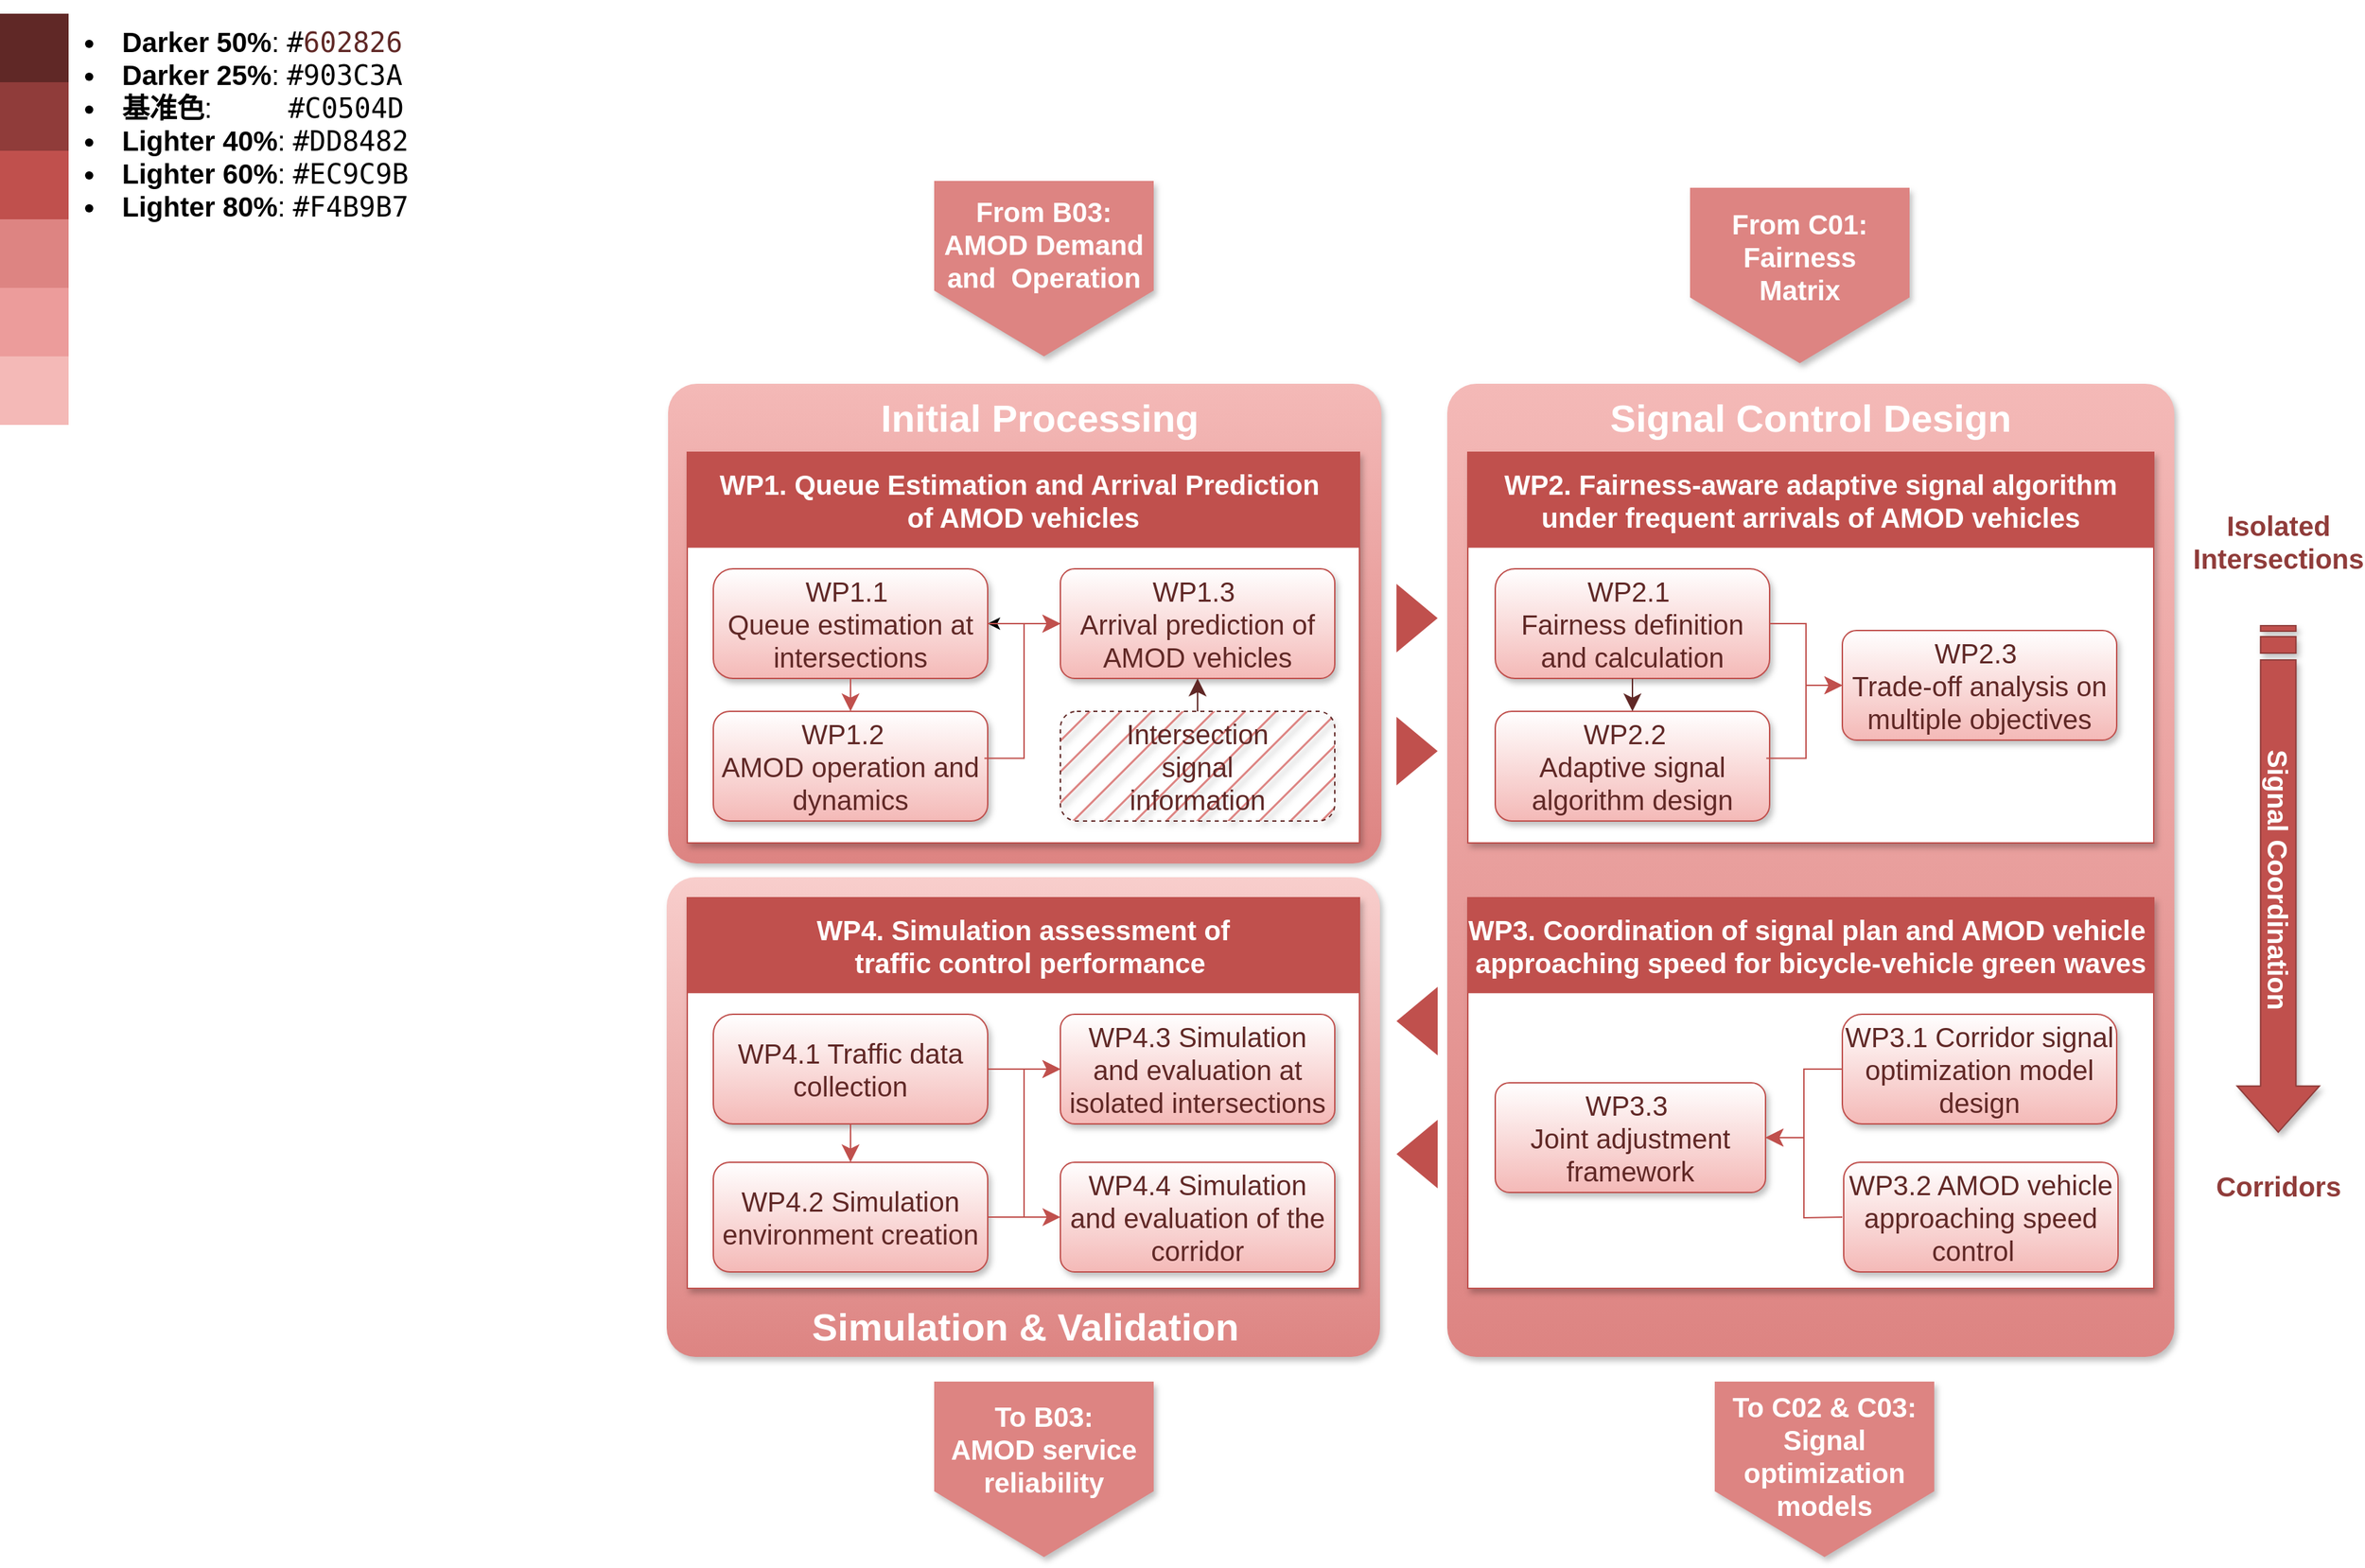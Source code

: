 <mxfile version="24.8.0">
  <diagram id="C5RBs43oDa-KdzZeNtuy" name="Page-1">
    <mxGraphModel dx="2442" dy="425" grid="1" gridSize="10" guides="1" tooltips="1" connect="1" arrows="1" fold="1" page="1" pageScale="1" pageWidth="1169" pageHeight="827" math="0" shadow="0">
      <root>
        <mxCell id="WIyWlLk6GJQsqaUBKTNV-0" />
        <object label="background" id="zRnvxChmmkFEFyJADCu1-0">
          <mxCell parent="WIyWlLk6GJQsqaUBKTNV-0" />
        </object>
        <mxCell id="zRnvxChmmkFEFyJADCu1-2" value="" style="rounded=1;whiteSpace=wrap;html=1;fillStyle=auto;fillColor=#F4B9B7;gradientColor=#DD8482;gradientDirection=south;dashed=1;strokeColor=none;shadow=1;arcSize=4;fontFamily=Arial;fontSource=https%3A%2F%2Ffonts.googleapis.com%2Fcss%3Ffamily%3DArial;" parent="zRnvxChmmkFEFyJADCu1-0" vertex="1">
          <mxGeometry x="1075" y="1130" width="530" height="710" as="geometry" />
        </mxCell>
        <mxCell id="zRnvxChmmkFEFyJADCu1-22" value="&lt;div&gt;&lt;br&gt;&lt;/div&gt;&lt;div&gt;&lt;div&gt;&lt;br&gt;&lt;/div&gt;&lt;div&gt;&lt;br&gt;&lt;/div&gt;&lt;div&gt;&lt;br&gt;&lt;/div&gt;&lt;div&gt;&lt;br&gt;&lt;/div&gt;&lt;div&gt;&lt;br&gt;&lt;/div&gt;&lt;div&gt;&lt;br&gt;&lt;/div&gt;&lt;div&gt;&lt;br&gt;&lt;/div&gt;&lt;div&gt;&lt;br&gt;&lt;/div&gt;&lt;div&gt;&lt;br&gt;&lt;/div&gt;&lt;br&gt;&lt;/div&gt;" style="rounded=0;whiteSpace=wrap;html=1;fillStyle=solid;fillColor=#FFFFFF;shadow=1;strokeColor=#C0504D;fontFamily=Arial;fontSource=https%3A%2F%2Ffonts.googleapis.com%2Fcss%3Ffamily%3DArial;" parent="zRnvxChmmkFEFyJADCu1-0" vertex="1">
          <mxGeometry x="1090" y="1180" width="500" height="285" as="geometry" />
        </mxCell>
        <mxCell id="zRnvxChmmkFEFyJADCu1-97" value="&lt;div style=&quot;font-size: 24px;&quot;&gt;&lt;br&gt;&lt;/div&gt;" style="rounded=1;whiteSpace=wrap;html=1;fillStyle=auto;fillColor=#F4B9B7;gradientColor=#DD8482;gradientDirection=south;dashed=1;strokeColor=none;shadow=1;arcSize=6;fontFamily=Arial;fontSource=https%3A%2F%2Ffonts.googleapis.com%2Fcss%3Ffamily%3DArial;" parent="zRnvxChmmkFEFyJADCu1-0" vertex="1">
          <mxGeometry x="507" y="1130" width="520" height="350" as="geometry" />
        </mxCell>
        <mxCell id="zRnvxChmmkFEFyJADCu1-23" value="&lt;div style=&quot;forced-color-adjust: none; font-style: normal; font-variant-ligatures: normal; font-variant-caps: normal; font-weight: 400; letter-spacing: normal; orphans: 2; text-align: center; text-indent: 0px; text-transform: none; widows: 2; word-spacing: 0px; -webkit-text-stroke-width: 0px; white-space: normal; text-decoration-thickness: initial; text-decoration-style: initial; text-decoration-color: initial; font-size: 20px;&quot;&gt;&lt;font style=&quot;font-size: 20px;&quot; color=&quot;#ffffff&quot;&gt;&lt;font style=&quot;font-size: 20px;&quot;&gt;&lt;b style=&quot;forced-color-adjust: none;&quot;&gt;WP2.&amp;nbsp;&lt;/b&gt;&lt;/font&gt;&lt;b style=&quot;&quot;&gt;Fairness-aware adaptive signal algorithm&lt;/b&gt;&lt;/font&gt;&lt;/div&gt;&lt;div style=&quot;font-size: 20px;&quot;&gt;&lt;b&gt;&lt;font style=&quot;font-size: 20px;&quot; color=&quot;#ffffff&quot;&gt;under frequent arrivals of AMOD vehicles&lt;/font&gt;&lt;/b&gt;&lt;/div&gt;" style="rounded=0;whiteSpace=wrap;html=1;align=center;verticalAlign=middle;fillColor=#C0504D;strokeColor=#C0504D;fontFamily=Arial;fontSource=https%3A%2F%2Ffonts.googleapis.com%2Fcss%3Ffamily%3DArial;aspect=fixed;" parent="zRnvxChmmkFEFyJADCu1-0" vertex="1">
          <mxGeometry x="1090" y="1180" width="500" height="69.15" as="geometry" />
        </mxCell>
        <mxCell id="zRnvxChmmkFEFyJADCu1-24" value="&lt;span style=&quot;font-weight: 400; font-size: 20px;&quot;&gt;&lt;font data-font-src=&quot;https://fonts.googleapis.com/css?family=Arial&quot; style=&quot;font-size: 20px;&quot;&gt;WP2.1&amp;nbsp;&lt;/font&gt;&lt;/span&gt;&lt;div style=&quot;font-size: 20px;&quot;&gt;&lt;span style=&quot;font-weight: 400; font-size: 20px;&quot;&gt;&lt;font data-font-src=&quot;https://fonts.googleapis.com/css?family=Arial&quot; style=&quot;font-size: 20px;&quot;&gt;Fairness definition and calculation&lt;/font&gt;&lt;/span&gt;&lt;/div&gt;" style="rounded=1;whiteSpace=wrap;html=1;arcSize=18;shadow=1;fontStyle=1;gradientColor=#F4B9B7;gradientDirection=south;strokeColor=#C0504D;fontColor=#602826;fontFamily=Arial;fontSource=https%3A%2F%2Ffonts.googleapis.com%2Fcss%3Ffamily%3DArial;fontSize=20;" parent="zRnvxChmmkFEFyJADCu1-0" vertex="1">
          <mxGeometry x="1110" y="1265" width="200" height="80" as="geometry" />
        </mxCell>
        <mxCell id="zRnvxChmmkFEFyJADCu1-25" value="WP2.2&amp;nbsp;&amp;nbsp;&lt;div style=&quot;font-size: 20px;&quot;&gt;Adaptive signal algorithm design&lt;/div&gt;" style="text;html=1;align=center;verticalAlign=middle;whiteSpace=wrap;rounded=1;strokeColor=#C0504D;fillColor=default;shadow=1;fontStyle=0;gradientColor=#F4B9B7;gradientDirection=south;fontColor=#602826;fontFamily=Arial;fontSource=https%3A%2F%2Ffonts.googleapis.com%2Fcss%3Ffamily%3DArial;fontSize=20;" parent="zRnvxChmmkFEFyJADCu1-0" vertex="1">
          <mxGeometry x="1110" y="1369" width="200" height="80" as="geometry" />
        </mxCell>
        <mxCell id="zRnvxChmmkFEFyJADCu1-26" value="&lt;span style=&quot;font-weight: 400; font-size: 20px;&quot;&gt;WP2.3&amp;nbsp;&lt;/span&gt;&lt;div style=&quot;font-size: 20px;&quot;&gt;&lt;span style=&quot;font-weight: 400; font-size: 20px;&quot;&gt;Trade-off analysis on multiple objectives&lt;/span&gt;&lt;/div&gt;" style="rounded=1;whiteSpace=wrap;html=1;arcSize=13;shadow=1;fontStyle=1;gradientColor=#F4B9B7;gradientDirection=south;fillColor=#FFFFFF;strokeColor=#C0504D;fontColor=#602826;fontFamily=Arial;fontSource=https%3A%2F%2Ffonts.googleapis.com%2Fcss%3Ffamily%3DArial;fontSize=20;" parent="zRnvxChmmkFEFyJADCu1-0" vertex="1">
          <mxGeometry x="1363" y="1310" width="200" height="80" as="geometry" />
        </mxCell>
        <mxCell id="zRnvxChmmkFEFyJADCu1-44" value="&lt;b style=&quot;font-size: 20px;&quot;&gt;Isolated Intersections&lt;/b&gt;" style="text;html=1;align=center;verticalAlign=middle;whiteSpace=wrap;rounded=0;fontColor=#903C3A;fontFamily=Arial;fontSource=https%3A%2F%2Ffonts.googleapis.com%2Fcss%3Ffamily%3DArial;fontSize=20;" parent="zRnvxChmmkFEFyJADCu1-0" vertex="1">
          <mxGeometry x="1650.77" y="1230" width="60" height="30" as="geometry" />
        </mxCell>
        <mxCell id="zRnvxChmmkFEFyJADCu1-45" value="&lt;b style=&quot;font-size: 20px;&quot;&gt;Corridors&lt;/b&gt;" style="text;html=1;align=center;verticalAlign=middle;whiteSpace=wrap;rounded=0;fontColor=#903C3A;fontFamily=Arial;fontSource=https%3A%2F%2Ffonts.googleapis.com%2Fcss%3Ffamily%3DArial;fontSize=20;" parent="zRnvxChmmkFEFyJADCu1-0" vertex="1">
          <mxGeometry x="1640.77" y="1700" width="80" height="30" as="geometry" />
        </mxCell>
        <mxCell id="zRnvxChmmkFEFyJADCu1-57" value="&lt;b style=&quot;font-size: 20px;&quot;&gt;&lt;font color=&quot;#ffffff&quot; style=&quot;font-size: 20px;&quot;&gt;Signal Coordination&lt;/font&gt;&lt;/b&gt;" style="html=1;shadow=1;dashed=0;align=center;verticalAlign=middle;shape=mxgraph.arrows2.stripedArrow;dy=0.57;dx=33.74;notch=25;rotation=90;strokeColor=#903C3A;fontFamily=Arial;fontSource=https%3A%2F%2Ffonts.googleapis.com%2Fcss%3Ffamily%3DArial;fontSize=20;fillColor=#C0504D;" parent="zRnvxChmmkFEFyJADCu1-0" vertex="1">
          <mxGeometry x="1495.995" y="1461.28" width="369.55" height="60" as="geometry" />
        </mxCell>
        <mxCell id="zRnvxChmmkFEFyJADCu1-76" value="" style="edgeStyle=orthogonalEdgeStyle;rounded=0;html=1;jettySize=auto;orthogonalLoop=1;fontSize=20;endArrow=classic;endFill=1;endSize=10;strokeWidth=1;shadow=0;labelBackgroundColor=none;entryX=0.5;entryY=0;entryDx=0;entryDy=0;strokeColor=#602826;fontFamily=Arial;fontSource=https%3A%2F%2Ffonts.googleapis.com%2Fcss%3Ffamily%3DArial;exitX=0.5;exitY=1;exitDx=0;exitDy=0;" parent="zRnvxChmmkFEFyJADCu1-0" source="zRnvxChmmkFEFyJADCu1-24" target="zRnvxChmmkFEFyJADCu1-25" edge="1">
          <mxGeometry y="10" relative="1" as="geometry">
            <mxPoint as="offset" />
            <mxPoint x="1399" y="1390" as="sourcePoint" />
            <mxPoint x="1399.04" y="1366" as="targetPoint" />
            <Array as="points" />
          </mxGeometry>
        </mxCell>
        <mxCell id="SRxlYoo3FdKlpQXrsNi6-1" value="" style="group" parent="zRnvxChmmkFEFyJADCu1-0" vertex="1" connectable="0">
          <mxGeometry x="701" y="1858" width="160" height="128" as="geometry" />
        </mxCell>
        <mxCell id="zRnvxChmmkFEFyJADCu1-40" value="" style="shape=offPageConnector;whiteSpace=wrap;html=1;rounded=0;fillColor=#DD8482;strokeColor=none;shadow=1;fontFamily=Arial;fontSource=https%3A%2F%2Ffonts.googleapis.com%2Fcss%3Ffamily%3DArial;aspect=fixed;" parent="SRxlYoo3FdKlpQXrsNi6-1" vertex="1">
          <mxGeometry width="160" height="128" as="geometry" />
        </mxCell>
        <mxCell id="zRnvxChmmkFEFyJADCu1-41" value="To B03:&lt;div style=&quot;font-size: 20px;&quot;&gt;&lt;span style=&quot;font-size: 20px;&quot;&gt;AMOD service reliability&lt;/span&gt;&lt;/div&gt;" style="text;html=1;align=center;verticalAlign=middle;whiteSpace=wrap;rounded=0;fontStyle=1;fontColor=#FFFFFF;fontFamily=Arial;fontSource=https%3A%2F%2Ffonts.googleapis.com%2Fcss%3Ffamily%3DArial;fontSize=20;" parent="SRxlYoo3FdKlpQXrsNi6-1" vertex="1">
          <mxGeometry x="5" y="31.5" width="150" height="35.44" as="geometry" />
        </mxCell>
        <mxCell id="SRxlYoo3FdKlpQXrsNi6-2" value="" style="group" parent="zRnvxChmmkFEFyJADCu1-0" vertex="1" connectable="0">
          <mxGeometry x="1270" y="1858" width="160" height="128" as="geometry" />
        </mxCell>
        <mxCell id="zRnvxChmmkFEFyJADCu1-42" value="" style="shape=offPageConnector;whiteSpace=wrap;html=1;rounded=0;fillColor=#DD8482;strokeColor=none;shadow=1;fontFamily=Arial;fontSource=https%3A%2F%2Ffonts.googleapis.com%2Fcss%3Ffamily%3DArial;aspect=fixed;" parent="SRxlYoo3FdKlpQXrsNi6-2" vertex="1">
          <mxGeometry width="160" height="128" as="geometry" />
        </mxCell>
        <mxCell id="zRnvxChmmkFEFyJADCu1-43" value="To C02 &amp;amp; C03:&lt;div style=&quot;font-size: 20px;&quot;&gt;&lt;span style=&quot;font-size: 20px;&quot;&gt;Signal optimization models&lt;/span&gt;&lt;/div&gt;" style="text;html=1;align=center;verticalAlign=middle;whiteSpace=wrap;rounded=0;fontStyle=1;fontColor=#FFFFFF;fontFamily=Arial;fontSource=https%3A%2F%2Ffonts.googleapis.com%2Fcss%3Ffamily%3DArial;fontSize=20;" parent="SRxlYoo3FdKlpQXrsNi6-2" vertex="1">
          <mxGeometry x="5" y="36.5" width="150" height="35" as="geometry" />
        </mxCell>
        <mxCell id="SRxlYoo3FdKlpQXrsNi6-3" value="" style="group" parent="zRnvxChmmkFEFyJADCu1-0" vertex="1" connectable="0">
          <mxGeometry x="701" y="982" width="160" height="128" as="geometry" />
        </mxCell>
        <mxCell id="zRnvxChmmkFEFyJADCu1-3" value="" style="shape=offPageConnector;whiteSpace=wrap;html=1;rounded=0;fillColor=#DD8482;strokeColor=none;shadow=1;fontFamily=Arial;fontSource=https%3A%2F%2Ffonts.googleapis.com%2Fcss%3Ffamily%3DArial;aspect=fixed;" parent="SRxlYoo3FdKlpQXrsNi6-3" vertex="1">
          <mxGeometry width="160" height="128" as="geometry" />
        </mxCell>
        <mxCell id="zRnvxChmmkFEFyJADCu1-4" value="From B03:&lt;div style=&quot;font-size: 20px;&quot;&gt;&lt;span style=&quot;font-size: 20px;&quot;&gt;AMOD Demand and&amp;nbsp; Operation&lt;/span&gt;&lt;/div&gt;" style="text;html=1;align=center;verticalAlign=middle;whiteSpace=wrap;rounded=0;fontStyle=1;fontColor=#FFFFFF;fontFamily=Arial;fontSource=https%3A%2F%2Ffonts.googleapis.com%2Fcss%3Ffamily%3DArial;fontSize=20;" parent="SRxlYoo3FdKlpQXrsNi6-3" vertex="1">
          <mxGeometry x="5" y="29" width="150" height="33.5" as="geometry" />
        </mxCell>
        <mxCell id="SRxlYoo3FdKlpQXrsNi6-4" value="" style="group" parent="zRnvxChmmkFEFyJADCu1-0" vertex="1" connectable="0">
          <mxGeometry x="1252" y="987" width="160" height="128" as="geometry" />
        </mxCell>
        <mxCell id="zRnvxChmmkFEFyJADCu1-5" value="" style="shape=offPageConnector;whiteSpace=wrap;html=1;rounded=0;fillColor=#DD8482;strokeColor=none;shadow=1;fontFamily=Arial;fontSource=https%3A%2F%2Ffonts.googleapis.com%2Fcss%3Ffamily%3DArial;aspect=fixed;" parent="SRxlYoo3FdKlpQXrsNi6-4" vertex="1">
          <mxGeometry width="160" height="128" as="geometry" />
        </mxCell>
        <mxCell id="zRnvxChmmkFEFyJADCu1-6" value="&lt;font data-font-src=&quot;https://fonts.googleapis.com/css?family=Arial&quot; style=&quot;font-size: 20px;&quot;&gt;From C01:&lt;/font&gt;&lt;div style=&quot;font-size: 20px;&quot;&gt;&lt;span style=&quot;font-size: 20px;&quot;&gt;&lt;font data-font-src=&quot;https://fonts.googleapis.com/css?family=Arial&quot; style=&quot;font-size: 20px;&quot;&gt;Fairness&lt;/font&gt;&lt;/span&gt;&lt;/div&gt;&lt;div style=&quot;font-size: 20px;&quot;&gt;&lt;span style=&quot;font-size: 20px;&quot;&gt;&lt;font style=&quot;font-size: 20px;&quot;&gt;Matrix&lt;/font&gt;&lt;/span&gt;&lt;/div&gt;" style="text;html=1;align=center;verticalAlign=middle;whiteSpace=wrap;rounded=0;fontStyle=1;fontColor=#FFFFFF;fontFamily=Arial;fontSource=https%3A%2F%2Ffonts.googleapis.com%2Fcss%3Ffamily%3DArial;fontSize=20;" parent="SRxlYoo3FdKlpQXrsNi6-4" vertex="1">
          <mxGeometry x="5" y="32.5" width="150" height="35" as="geometry" />
        </mxCell>
        <mxCell id="SRxlYoo3FdKlpQXrsNi6-8" value="" style="edgeStyle=orthogonalEdgeStyle;rounded=0;orthogonalLoop=1;jettySize=auto;html=1;strokeColor=#C0504D;endSize=10;entryX=0;entryY=0.5;entryDx=0;entryDy=0;" parent="zRnvxChmmkFEFyJADCu1-0" source="zRnvxChmmkFEFyJADCu1-24" target="zRnvxChmmkFEFyJADCu1-26" edge="1">
          <mxGeometry relative="1" as="geometry">
            <mxPoint x="1374" y="1304" as="targetPoint" />
          </mxGeometry>
        </mxCell>
        <mxCell id="sRhsCP6IzzSx_rNH7XnL-1" value="" style="edgeStyle=orthogonalEdgeStyle;rounded=0;html=1;jettySize=auto;orthogonalLoop=1;fontSize=20;endArrow=classic;endFill=1;endSize=10;strokeWidth=1;shadow=0;labelBackgroundColor=none;entryX=0;entryY=0.5;entryDx=0;entryDy=0;strokeColor=#C0504D;fontFamily=Arial;fontSource=https%3A%2F%2Ffonts.googleapis.com%2Fcss%3Ffamily%3DArial;exitX=0.988;exitY=0.428;exitDx=0;exitDy=0;exitPerimeter=0;" parent="zRnvxChmmkFEFyJADCu1-0" source="zRnvxChmmkFEFyJADCu1-25" target="zRnvxChmmkFEFyJADCu1-26" edge="1">
          <mxGeometry y="10" relative="1" as="geometry">
            <mxPoint as="offset" />
            <mxPoint x="1228" y="1348" as="sourcePoint" />
            <mxPoint x="1374" y="1299" as="targetPoint" />
            <Array as="points" />
          </mxGeometry>
        </mxCell>
        <mxCell id="sRhsCP6IzzSx_rNH7XnL-3" value="" style="edgeStyle=orthogonalEdgeStyle;rounded=0;html=1;jettySize=auto;orthogonalLoop=1;fontSize=20;endArrow=classic;endFill=1;endSize=10;strokeWidth=1;shadow=0;labelBackgroundColor=none;entryX=0.5;entryY=0;entryDx=0;entryDy=0;strokeColor=#903C3A;fontFamily=Arial;fontSource=https%3A%2F%2Ffonts.googleapis.com%2Fcss%3Ffamily%3DArial;exitX=0.5;exitY=1;exitDx=0;exitDy=0;" parent="zRnvxChmmkFEFyJADCu1-0" edge="1">
          <mxGeometry y="10" relative="1" as="geometry">
            <mxPoint as="offset" />
            <mxPoint x="1473" y="1673" as="sourcePoint" />
            <mxPoint x="1473" y="1710" as="targetPoint" />
            <Array as="points" />
          </mxGeometry>
        </mxCell>
        <mxCell id="sRhsCP6IzzSx_rNH7XnL-4" value="&lt;div&gt;&lt;br&gt;&lt;/div&gt;&lt;div&gt;&lt;div&gt;&lt;br&gt;&lt;/div&gt;&lt;div&gt;&lt;br&gt;&lt;/div&gt;&lt;div&gt;&lt;br&gt;&lt;/div&gt;&lt;div&gt;&lt;br&gt;&lt;/div&gt;&lt;div&gt;&lt;br&gt;&lt;/div&gt;&lt;div&gt;&lt;br&gt;&lt;/div&gt;&lt;div&gt;&lt;br&gt;&lt;/div&gt;&lt;div&gt;&lt;br&gt;&lt;/div&gt;&lt;div&gt;&lt;br&gt;&lt;/div&gt;&lt;br&gt;&lt;/div&gt;" style="rounded=0;whiteSpace=wrap;html=1;fillStyle=solid;fillColor=#FFFFFF;shadow=1;strokeColor=#C0504D;fontFamily=Arial;fontSource=https%3A%2F%2Ffonts.googleapis.com%2Fcss%3Ffamily%3DArial;" parent="zRnvxChmmkFEFyJADCu1-0" vertex="1">
          <mxGeometry x="1090" y="1505" width="500" height="285" as="geometry" />
        </mxCell>
        <mxCell id="sRhsCP6IzzSx_rNH7XnL-5" value="&lt;div style=&quot;forced-color-adjust: none; font-style: normal; font-variant-ligatures: normal; font-variant-caps: normal; font-weight: 400; letter-spacing: normal; orphans: 2; text-align: center; text-indent: 0px; text-transform: none; widows: 2; word-spacing: 0px; -webkit-text-stroke-width: 0px; white-space: normal; text-decoration-thickness: initial; text-decoration-style: initial; text-decoration-color: initial; font-size: 20px;&quot;&gt;&lt;div style=&quot;font-weight: 700;&quot;&gt;&lt;font style=&quot;font-size: 20px;&quot; color=&quot;#ffffff&quot;&gt;WP3.&amp;nbsp;&lt;span style=&quot;text-align: start; white-space: pre;&quot;&gt;Coordination of signal plan and AMOD vehicle &lt;/span&gt;&lt;/font&gt;&lt;/div&gt;&lt;div style=&quot;font-weight: 700;&quot;&gt;&lt;font style=&quot;font-size: 20px;&quot; color=&quot;#ffffff&quot;&gt;&lt;span style=&quot;text-align: start; white-space: pre;&quot;&gt;approaching speed for bicycle-vehicle &lt;/span&gt;&lt;/font&gt;&lt;span style=&quot;color: rgb(255, 255, 255); text-align: start; white-space: pre;&quot;&gt;green wave&lt;/span&gt;&lt;span style=&quot;color: rgb(255, 255, 255); text-align: start; white-space: pre;&quot;&gt;s&lt;/span&gt;&lt;/div&gt;&lt;/div&gt;" style="rounded=0;whiteSpace=wrap;html=1;align=center;verticalAlign=middle;fillColor=#C0504D;strokeColor=#C0504D;fontFamily=Arial;fontSource=https%3A%2F%2Ffonts.googleapis.com%2Fcss%3Ffamily%3DArial;aspect=fixed;" parent="zRnvxChmmkFEFyJADCu1-0" vertex="1">
          <mxGeometry x="1090" y="1505" width="500" height="69.15" as="geometry" />
        </mxCell>
        <mxCell id="sRhsCP6IzzSx_rNH7XnL-6" value="&lt;span style=&quot;&quot;&gt;WP3.1&amp;nbsp;&lt;span style=&quot;background-color: initial;&quot;&gt;Corridor signal optimization model design&lt;/span&gt;&lt;/span&gt;" style="rounded=1;whiteSpace=wrap;html=1;arcSize=18;shadow=1;fontStyle=0;gradientColor=#F4B9B7;gradientDirection=south;strokeColor=#C0504D;fontColor=#602826;fontFamily=Arial;fontSource=https%3A%2F%2Ffonts.googleapis.com%2Fcss%3Ffamily%3DArial;fontSize=20;" parent="zRnvxChmmkFEFyJADCu1-0" vertex="1">
          <mxGeometry x="1363" y="1590" width="200" height="80" as="geometry" />
        </mxCell>
        <mxCell id="sRhsCP6IzzSx_rNH7XnL-7" value="&lt;span style=&quot;&quot;&gt;&lt;font style=&quot;font-size: 20px;&quot;&gt;WP3.2 AMOD vehicle approaching speed control&amp;nbsp;&amp;nbsp;&lt;/font&gt;&lt;/span&gt;" style="text;html=1;align=center;verticalAlign=middle;whiteSpace=wrap;rounded=1;strokeColor=#C0504D;fillColor=default;shadow=1;fontStyle=0;gradientColor=#F4B9B7;gradientDirection=south;fontColor=#602826;fontFamily=Arial;fontSource=https%3A%2F%2Ffonts.googleapis.com%2Fcss%3Ffamily%3DArial;fontSize=20;" parent="zRnvxChmmkFEFyJADCu1-0" vertex="1">
          <mxGeometry x="1364" y="1698" width="200" height="80" as="geometry" />
        </mxCell>
        <mxCell id="sRhsCP6IzzSx_rNH7XnL-8" value="&lt;span style=&quot;font-weight: 400;&quot;&gt;&lt;font style=&quot;font-size: 20px;&quot;&gt;WP3.3&amp;nbsp;&lt;/font&gt;&lt;/span&gt;&lt;div style=&quot;&quot;&gt;&lt;span style=&quot;font-weight: 400;&quot;&gt;Joint adjustment framework&lt;/span&gt;&lt;/div&gt;" style="rounded=1;whiteSpace=wrap;html=1;arcSize=13;shadow=1;fontStyle=1;gradientColor=#F4B9B7;gradientDirection=south;fillColor=#FFFFFF;strokeColor=#C0504D;fontColor=#602826;fontFamily=Arial;fontSource=https%3A%2F%2Ffonts.googleapis.com%2Fcss%3Ffamily%3DArial;fontSize=20;" parent="zRnvxChmmkFEFyJADCu1-0" vertex="1">
          <mxGeometry x="1110" y="1640" width="197" height="80" as="geometry" />
        </mxCell>
        <mxCell id="sRhsCP6IzzSx_rNH7XnL-10" value="" style="edgeStyle=orthogonalEdgeStyle;rounded=0;orthogonalLoop=1;jettySize=auto;html=1;strokeColor=#C0504D;endSize=10;entryX=1;entryY=0.5;entryDx=0;entryDy=0;" parent="zRnvxChmmkFEFyJADCu1-0" source="sRhsCP6IzzSx_rNH7XnL-6" target="sRhsCP6IzzSx_rNH7XnL-8" edge="1">
          <mxGeometry relative="1" as="geometry">
            <mxPoint x="1374" y="1889" as="targetPoint" />
          </mxGeometry>
        </mxCell>
        <mxCell id="sRhsCP6IzzSx_rNH7XnL-11" value="" style="edgeStyle=orthogonalEdgeStyle;rounded=0;html=1;jettySize=auto;orthogonalLoop=1;fontSize=20;endArrow=classic;endFill=1;endSize=10;strokeWidth=1;shadow=0;labelBackgroundColor=none;entryX=1;entryY=0.5;entryDx=0;entryDy=0;strokeColor=#C0504D;fontFamily=Arial;fontSource=https%3A%2F%2Ffonts.googleapis.com%2Fcss%3Ffamily%3DArial;exitX=0;exitY=0.5;exitDx=0;exitDy=0;" parent="zRnvxChmmkFEFyJADCu1-0" target="sRhsCP6IzzSx_rNH7XnL-8" edge="1">
          <mxGeometry y="10" relative="1" as="geometry">
            <mxPoint as="offset" />
            <mxPoint x="1363" y="1738" as="sourcePoint" />
            <mxPoint x="1374" y="1884" as="targetPoint" />
            <Array as="points" />
          </mxGeometry>
        </mxCell>
        <mxCell id="wY2xXW73RIS2hQM-EA6c-21" value="" style="edgeStyle=orthogonalEdgeStyle;rounded=0;html=1;jettySize=auto;orthogonalLoop=1;fontSize=20;endArrow=classic;endFill=1;endSize=10;strokeWidth=1;shadow=0;labelBackgroundColor=none;entryX=0;entryY=0.5;entryDx=0;entryDy=0;strokeColor=#903C3A;fontFamily=Arial;fontSource=https%3A%2F%2Ffonts.googleapis.com%2Fcss%3Ffamily%3DArial;exitX=1;exitY=0.5;exitDx=0;exitDy=0;" parent="zRnvxChmmkFEFyJADCu1-0" source="wY2xXW73RIS2hQM-EA6c-25" edge="1">
          <mxGeometry y="10" relative="1" as="geometry">
            <mxPoint as="offset" />
            <mxPoint x="658" y="1353" as="sourcePoint" />
            <mxPoint x="804" y="1304" as="targetPoint" />
            <Array as="points" />
          </mxGeometry>
        </mxCell>
        <mxCell id="wY2xXW73RIS2hQM-EA6c-22" value="" style="edgeStyle=orthogonalEdgeStyle;rounded=0;html=1;jettySize=auto;orthogonalLoop=1;fontSize=20;endArrow=classic;endFill=1;endSize=10;strokeWidth=1;shadow=0;labelBackgroundColor=none;entryX=0.5;entryY=0;entryDx=0;entryDy=0;strokeColor=#903C3A;fontFamily=Arial;fontSource=https%3A%2F%2Ffonts.googleapis.com%2Fcss%3Ffamily%3DArial;exitX=0.5;exitY=1;exitDx=0;exitDy=0;" parent="zRnvxChmmkFEFyJADCu1-0" edge="1">
          <mxGeometry y="10" relative="1" as="geometry">
            <mxPoint as="offset" />
            <mxPoint x="650" y="1348" as="sourcePoint" />
            <mxPoint x="650" y="1385" as="targetPoint" />
            <Array as="points" />
          </mxGeometry>
        </mxCell>
        <mxCell id="wY2xXW73RIS2hQM-EA6c-23" value="&lt;div&gt;&lt;br&gt;&lt;/div&gt;&lt;div&gt;&lt;div&gt;&lt;br&gt;&lt;/div&gt;&lt;div&gt;&lt;br&gt;&lt;/div&gt;&lt;div&gt;&lt;br&gt;&lt;/div&gt;&lt;div&gt;&lt;br&gt;&lt;/div&gt;&lt;div&gt;&lt;br&gt;&lt;/div&gt;&lt;div&gt;&lt;br&gt;&lt;/div&gt;&lt;div&gt;&lt;br&gt;&lt;/div&gt;&lt;div&gt;&lt;br&gt;&lt;/div&gt;&lt;div&gt;&lt;br&gt;&lt;/div&gt;&lt;br&gt;&lt;/div&gt;" style="rounded=0;whiteSpace=wrap;html=1;fillStyle=solid;fillColor=#FFFFFF;shadow=1;strokeColor=#C0504D;fontFamily=Arial;fontSource=https%3A%2F%2Ffonts.googleapis.com%2Fcss%3Ffamily%3DArial;" parent="zRnvxChmmkFEFyJADCu1-0" vertex="1">
          <mxGeometry x="521" y="1180" width="490" height="285" as="geometry" />
        </mxCell>
        <mxCell id="wY2xXW73RIS2hQM-EA6c-24" value="&lt;div style=&quot;forced-color-adjust: none; font-style: normal; font-variant-ligatures: normal; font-variant-caps: normal; font-weight: 400; letter-spacing: normal; orphans: 2; text-align: center; text-indent: 0px; text-transform: none; widows: 2; word-spacing: 0px; -webkit-text-stroke-width: 0px; white-space: normal; text-decoration-thickness: initial; text-decoration-style: initial; text-decoration-color: initial; font-size: 20px;&quot;&gt;&lt;font style=&quot;font-size: 20px;&quot; color=&quot;#ffffff&quot;&gt;&lt;font style=&quot;font-size: 20px;&quot;&gt;&lt;b style=&quot;forced-color-adjust: none;&quot;&gt;WP1.&amp;nbsp;&lt;/b&gt;&lt;/font&gt;&lt;/font&gt;&lt;b style=&quot;background-color: initial; color: rgb(255, 255, 255);&quot;&gt;&lt;font style=&quot;font-size: 20px;&quot;&gt;Queue Estimation and Arrival Prediction&amp;nbsp;&lt;/font&gt;&lt;/b&gt;&lt;/div&gt;&lt;div style=&quot;font-size: 20px;&quot;&gt;&lt;b&gt;&lt;font style=&quot;font-size: 20px;&quot; color=&quot;#ffffff&quot;&gt;of AMOD vehicles&lt;/font&gt;&lt;/b&gt;&lt;/div&gt;" style="rounded=0;whiteSpace=wrap;html=1;align=center;verticalAlign=middle;fillColor=#C0504D;strokeColor=#C0504D;fontFamily=Arial;fontSource=https%3A%2F%2Ffonts.googleapis.com%2Fcss%3Ffamily%3DArial;aspect=fixed;" parent="zRnvxChmmkFEFyJADCu1-0" vertex="1">
          <mxGeometry x="521" y="1180" width="490" height="69.15" as="geometry" />
        </mxCell>
        <mxCell id="wY2xXW73RIS2hQM-EA6c-25" value="&lt;span style=&quot;font-weight: 400;&quot;&gt;&lt;font data-font-src=&quot;https://fonts.googleapis.com/css?family=Arial&quot; style=&quot;font-size: 20px;&quot;&gt;WP1.1&amp;nbsp;&lt;/font&gt;&lt;/span&gt;&lt;div style=&quot;&quot;&gt;&lt;span style=&quot;font-weight: 400;&quot;&gt;&lt;font style=&quot;font-size: 20px;&quot;&gt;Queue estimation at intersections&lt;/font&gt;&lt;/span&gt;&lt;br&gt;&lt;/div&gt;" style="rounded=1;whiteSpace=wrap;html=1;arcSize=18;shadow=1;fontStyle=1;gradientColor=#F4B9B7;gradientDirection=south;strokeColor=#C0504D;fontColor=#602826;fontFamily=Arial;fontSource=https%3A%2F%2Ffonts.googleapis.com%2Fcss%3Ffamily%3DArial;fontSize=20;" parent="zRnvxChmmkFEFyJADCu1-0" vertex="1">
          <mxGeometry x="540" y="1265" width="200" height="80" as="geometry" />
        </mxCell>
        <mxCell id="wY2xXW73RIS2hQM-EA6c-26" value="&lt;span style=&quot;font-weight: 400;&quot;&gt;&lt;font style=&quot;font-size: 20px;&quot;&gt;WP1.2&amp;nbsp;&amp;nbsp;&lt;/font&gt;&lt;/span&gt;&lt;div style=&quot;&quot;&gt;&lt;span style=&quot;font-weight: 400;&quot;&gt;&lt;font style=&quot;font-size: 20px;&quot;&gt;AMOD operation and dynamics&lt;/font&gt;&lt;/span&gt;&lt;/div&gt;" style="text;html=1;align=center;verticalAlign=middle;whiteSpace=wrap;rounded=1;strokeColor=#C0504D;fillColor=default;shadow=1;fontStyle=1;gradientColor=#F4B9B7;gradientDirection=south;fontColor=#602826;fontFamily=Arial;fontSource=https%3A%2F%2Ffonts.googleapis.com%2Fcss%3Ffamily%3DArial;fontSize=20;" parent="zRnvxChmmkFEFyJADCu1-0" vertex="1">
          <mxGeometry x="540" y="1369" width="200" height="80" as="geometry" />
        </mxCell>
        <mxCell id="u_OJdSFTVekViPLqOj9v-0" value="" style="edgeStyle=orthogonalEdgeStyle;rounded=0;orthogonalLoop=1;jettySize=auto;html=1;" parent="zRnvxChmmkFEFyJADCu1-0" source="wY2xXW73RIS2hQM-EA6c-27" target="wY2xXW73RIS2hQM-EA6c-25" edge="1">
          <mxGeometry relative="1" as="geometry" />
        </mxCell>
        <mxCell id="wY2xXW73RIS2hQM-EA6c-27" value="&lt;span style=&quot;&quot;&gt;&lt;font style=&quot;font-size: 20px;&quot;&gt;WP1.3&amp;nbsp;&lt;/font&gt;&lt;/span&gt;&lt;div style=&quot;&quot;&gt;&lt;span style=&quot;&quot;&gt;&lt;font style=&quot;font-size: 20px;&quot;&gt;Arrival prediction of AMOD vehicles&lt;/font&gt;&lt;/span&gt;&lt;/div&gt;" style="rounded=1;whiteSpace=wrap;html=1;arcSize=13;shadow=1;fontStyle=0;gradientColor=#F4B9B7;gradientDirection=south;fillColor=#FFFFFF;strokeColor=#C0504D;fontColor=#602826;fontFamily=Arial;fontSource=https%3A%2F%2Ffonts.googleapis.com%2Fcss%3Ffamily%3DArial;fontSize=20;" parent="zRnvxChmmkFEFyJADCu1-0" vertex="1">
          <mxGeometry x="793" y="1265" width="200" height="80" as="geometry" />
        </mxCell>
        <mxCell id="wY2xXW73RIS2hQM-EA6c-28" value="" style="edgeStyle=orthogonalEdgeStyle;rounded=0;html=1;jettySize=auto;orthogonalLoop=1;fontSize=20;endArrow=classic;endFill=1;endSize=10;strokeWidth=1;shadow=0;labelBackgroundColor=none;entryX=0.5;entryY=0;entryDx=0;entryDy=0;strokeColor=#C0504D;fontFamily=Arial;fontSource=https%3A%2F%2Ffonts.googleapis.com%2Fcss%3Ffamily%3DArial;exitX=0.5;exitY=1;exitDx=0;exitDy=0;" parent="zRnvxChmmkFEFyJADCu1-0" source="wY2xXW73RIS2hQM-EA6c-25" target="wY2xXW73RIS2hQM-EA6c-26" edge="1">
          <mxGeometry y="10" relative="1" as="geometry">
            <mxPoint as="offset" />
            <mxPoint x="829" y="1390" as="sourcePoint" />
            <mxPoint x="829.04" y="1366" as="targetPoint" />
            <Array as="points" />
          </mxGeometry>
        </mxCell>
        <mxCell id="wY2xXW73RIS2hQM-EA6c-29" value="" style="edgeStyle=orthogonalEdgeStyle;rounded=0;orthogonalLoop=1;jettySize=auto;html=1;strokeColor=#C0504D;endSize=10;entryX=0;entryY=0.5;entryDx=0;entryDy=0;" parent="zRnvxChmmkFEFyJADCu1-0" source="wY2xXW73RIS2hQM-EA6c-25" target="wY2xXW73RIS2hQM-EA6c-27" edge="1">
          <mxGeometry relative="1" as="geometry">
            <mxPoint x="804" y="1304" as="targetPoint" />
          </mxGeometry>
        </mxCell>
        <mxCell id="wY2xXW73RIS2hQM-EA6c-30" value="" style="edgeStyle=orthogonalEdgeStyle;rounded=0;html=1;jettySize=auto;orthogonalLoop=1;fontSize=20;endArrow=classic;endFill=1;endSize=10;strokeWidth=1;shadow=0;labelBackgroundColor=none;entryX=0;entryY=0.5;entryDx=0;entryDy=0;strokeColor=#C0504D;fontFamily=Arial;fontSource=https%3A%2F%2Ffonts.googleapis.com%2Fcss%3Ffamily%3DArial;exitX=0.988;exitY=0.428;exitDx=0;exitDy=0;exitPerimeter=0;" parent="zRnvxChmmkFEFyJADCu1-0" source="wY2xXW73RIS2hQM-EA6c-26" target="wY2xXW73RIS2hQM-EA6c-27" edge="1">
          <mxGeometry y="10" relative="1" as="geometry">
            <mxPoint as="offset" />
            <mxPoint x="658" y="1348" as="sourcePoint" />
            <mxPoint x="804" y="1299" as="targetPoint" />
            <Array as="points" />
          </mxGeometry>
        </mxCell>
        <mxCell id="wY2xXW73RIS2hQM-EA6c-31" value="" style="rounded=1;whiteSpace=wrap;html=1;fillStyle=auto;fillColor=#F8CECC;gradientColor=#DD8482;gradientDirection=south;dashed=1;strokeColor=none;shadow=1;arcSize=6;fontFamily=Arial;fontSource=https%3A%2F%2Ffonts.googleapis.com%2Fcss%3Ffamily%3DArial;" parent="zRnvxChmmkFEFyJADCu1-0" vertex="1">
          <mxGeometry x="506" y="1490" width="520" height="350" as="geometry" />
        </mxCell>
        <mxCell id="wY2xXW73RIS2hQM-EA6c-32" value="" style="edgeStyle=orthogonalEdgeStyle;rounded=0;html=1;jettySize=auto;orthogonalLoop=1;fontSize=20;endArrow=classic;endFill=1;endSize=10;strokeWidth=1;shadow=0;labelBackgroundColor=none;entryX=0;entryY=0.5;entryDx=0;entryDy=0;strokeColor=#903C3A;fontFamily=Arial;fontSource=https%3A%2F%2Ffonts.googleapis.com%2Fcss%3Ffamily%3DArial;exitX=1;exitY=0.5;exitDx=0;exitDy=0;" parent="zRnvxChmmkFEFyJADCu1-0" source="wY2xXW73RIS2hQM-EA6c-36" edge="1">
          <mxGeometry y="10" relative="1" as="geometry">
            <mxPoint as="offset" />
            <mxPoint x="658" y="1678" as="sourcePoint" />
            <mxPoint x="804" y="1629" as="targetPoint" />
            <Array as="points" />
          </mxGeometry>
        </mxCell>
        <mxCell id="wY2xXW73RIS2hQM-EA6c-33" value="" style="edgeStyle=orthogonalEdgeStyle;rounded=0;html=1;jettySize=auto;orthogonalLoop=1;fontSize=20;endArrow=classic;endFill=1;endSize=10;strokeWidth=1;shadow=0;labelBackgroundColor=none;entryX=0.5;entryY=0;entryDx=0;entryDy=0;strokeColor=#903C3A;fontFamily=Arial;fontSource=https%3A%2F%2Ffonts.googleapis.com%2Fcss%3Ffamily%3DArial;exitX=0.5;exitY=1;exitDx=0;exitDy=0;" parent="zRnvxChmmkFEFyJADCu1-0" edge="1">
          <mxGeometry y="10" relative="1" as="geometry">
            <mxPoint as="offset" />
            <mxPoint x="650" y="1673" as="sourcePoint" />
            <mxPoint x="650" y="1710" as="targetPoint" />
            <Array as="points" />
          </mxGeometry>
        </mxCell>
        <mxCell id="wY2xXW73RIS2hQM-EA6c-34" value="&lt;div&gt;&lt;br&gt;&lt;/div&gt;&lt;div&gt;&lt;div&gt;&lt;br&gt;&lt;/div&gt;&lt;div&gt;&lt;br&gt;&lt;/div&gt;&lt;div&gt;&lt;br&gt;&lt;/div&gt;&lt;div&gt;&lt;br&gt;&lt;/div&gt;&lt;div&gt;&lt;br&gt;&lt;/div&gt;&lt;div&gt;&lt;br&gt;&lt;/div&gt;&lt;div&gt;&lt;br&gt;&lt;/div&gt;&lt;div&gt;&lt;br&gt;&lt;/div&gt;&lt;div&gt;&lt;br&gt;&lt;/div&gt;&lt;br&gt;&lt;/div&gt;" style="rounded=0;whiteSpace=wrap;html=1;fillStyle=solid;fillColor=#FFFFFF;shadow=1;strokeColor=#C0504D;fontFamily=Arial;fontSource=https%3A%2F%2Ffonts.googleapis.com%2Fcss%3Ffamily%3DArial;" parent="zRnvxChmmkFEFyJADCu1-0" vertex="1">
          <mxGeometry x="521" y="1505" width="490" height="285" as="geometry" />
        </mxCell>
        <mxCell id="wY2xXW73RIS2hQM-EA6c-35" value="&lt;div style=&quot;forced-color-adjust: none; font-style: normal; font-variant-ligatures: normal; font-variant-caps: normal; font-weight: 400; letter-spacing: normal; orphans: 2; text-align: center; text-indent: 0px; text-transform: none; widows: 2; word-spacing: 0px; -webkit-text-stroke-width: 0px; white-space: normal; text-decoration-thickness: initial; text-decoration-style: initial; text-decoration-color: initial; font-size: 20px;&quot;&gt;&lt;div style=&quot;text-align: start;&quot;&gt;&lt;font style=&quot;font-size: 20px;&quot; color=&quot;#ffffff&quot;&gt;&lt;b&gt;WP4.&amp;nbsp;&lt;span style=&quot;white-space: pre;&quot;&gt;Simulation assessment of&lt;/span&gt;&lt;/b&gt;&lt;/font&gt;&lt;/div&gt;&lt;div style=&quot;text-align: start;&quot;&gt;&lt;font style=&quot;font-size: 20px;&quot; color=&quot;#ffffff&quot;&gt;&lt;b&gt;&lt;span style=&quot;white-space: pre;&quot;&gt;     traffic control performance&lt;/span&gt;&lt;/b&gt;&lt;/font&gt;&lt;/div&gt;&lt;/div&gt;" style="rounded=0;whiteSpace=wrap;html=1;align=center;verticalAlign=middle;fillColor=#C0504D;strokeColor=#C0504D;fontFamily=Arial;fontSource=https%3A%2F%2Ffonts.googleapis.com%2Fcss%3Ffamily%3DArial;aspect=fixed;" parent="zRnvxChmmkFEFyJADCu1-0" vertex="1">
          <mxGeometry x="521" y="1505" width="490" height="69.15" as="geometry" />
        </mxCell>
        <mxCell id="wY2xXW73RIS2hQM-EA6c-36" value="&lt;div style=&quot;&quot;&gt;&lt;span style=&quot;font-weight: 400;&quot;&gt;&lt;font style=&quot;font-size: 20px;&quot;&gt;WP4.1 Traffic data collection&lt;/font&gt;&lt;/span&gt;&lt;br&gt;&lt;/div&gt;" style="rounded=1;whiteSpace=wrap;html=1;arcSize=18;shadow=1;fontStyle=1;gradientColor=#F4B9B7;gradientDirection=south;strokeColor=#C0504D;fontColor=#602826;fontFamily=Arial;fontSource=https%3A%2F%2Ffonts.googleapis.com%2Fcss%3Ffamily%3DArial;fontSize=20;" parent="zRnvxChmmkFEFyJADCu1-0" vertex="1">
          <mxGeometry x="540" y="1590" width="200" height="80" as="geometry" />
        </mxCell>
        <mxCell id="wY2xXW73RIS2hQM-EA6c-37" value="&lt;span style=&quot;font-weight: 400;&quot;&gt;WP4.2 Simulation environment creation&lt;/span&gt;" style="text;html=1;align=center;verticalAlign=middle;whiteSpace=wrap;rounded=1;strokeColor=#C0504D;fillColor=default;shadow=1;fontStyle=1;gradientColor=#F4B9B7;gradientDirection=south;fontColor=#602826;fontFamily=Arial;fontSource=https%3A%2F%2Ffonts.googleapis.com%2Fcss%3Ffamily%3DArial;fontSize=20;" parent="zRnvxChmmkFEFyJADCu1-0" vertex="1">
          <mxGeometry x="540" y="1698" width="200" height="80" as="geometry" />
        </mxCell>
        <mxCell id="wY2xXW73RIS2hQM-EA6c-38" value="&lt;font style=&quot;font-size: 20px;&quot;&gt;&lt;span style=&quot;font-weight: 400;&quot;&gt;WP4.3&amp;nbsp;&lt;/span&gt;&lt;span style=&quot;background-color: initial; font-weight: 400;&quot;&gt;Simulation and evaluation at isolated intersections&lt;/span&gt;&lt;/font&gt;" style="rounded=1;whiteSpace=wrap;html=1;arcSize=13;shadow=1;fontStyle=1;gradientColor=#F4B9B7;gradientDirection=south;fillColor=#FFFFFF;strokeColor=#C0504D;fontColor=#602826;fontFamily=Arial;fontSource=https%3A%2F%2Ffonts.googleapis.com%2Fcss%3Ffamily%3DArial;fontSize=20;spacingRight=1;spacingLeft=1;" parent="zRnvxChmmkFEFyJADCu1-0" vertex="1">
          <mxGeometry x="793" y="1590" width="200" height="80" as="geometry" />
        </mxCell>
        <mxCell id="wY2xXW73RIS2hQM-EA6c-39" value="" style="edgeStyle=orthogonalEdgeStyle;rounded=0;html=1;jettySize=auto;orthogonalLoop=1;fontSize=20;endArrow=classic;endFill=1;endSize=10;strokeWidth=1;shadow=0;labelBackgroundColor=none;entryX=0.5;entryY=0;entryDx=0;entryDy=0;strokeColor=#C0504D;fontFamily=Arial;fontSource=https%3A%2F%2Ffonts.googleapis.com%2Fcss%3Ffamily%3DArial;exitX=0.5;exitY=1;exitDx=0;exitDy=0;" parent="zRnvxChmmkFEFyJADCu1-0" source="wY2xXW73RIS2hQM-EA6c-36" target="wY2xXW73RIS2hQM-EA6c-37" edge="1">
          <mxGeometry y="10" relative="1" as="geometry">
            <mxPoint as="offset" />
            <mxPoint x="829" y="1715" as="sourcePoint" />
            <mxPoint x="829.04" y="1691" as="targetPoint" />
            <Array as="points" />
          </mxGeometry>
        </mxCell>
        <mxCell id="wY2xXW73RIS2hQM-EA6c-40" value="" style="edgeStyle=orthogonalEdgeStyle;rounded=0;orthogonalLoop=1;jettySize=auto;html=1;strokeColor=#C0504D;endSize=10;entryX=0;entryY=0.5;entryDx=0;entryDy=0;" parent="zRnvxChmmkFEFyJADCu1-0" source="wY2xXW73RIS2hQM-EA6c-36" target="wY2xXW73RIS2hQM-EA6c-38" edge="1">
          <mxGeometry relative="1" as="geometry">
            <mxPoint x="804" y="1629" as="targetPoint" />
          </mxGeometry>
        </mxCell>
        <mxCell id="wY2xXW73RIS2hQM-EA6c-41" value="" style="edgeStyle=orthogonalEdgeStyle;rounded=0;html=1;jettySize=auto;orthogonalLoop=1;fontSize=20;endArrow=classic;endFill=1;endSize=10;strokeWidth=1;shadow=0;labelBackgroundColor=none;entryX=0;entryY=0.5;entryDx=0;entryDy=0;strokeColor=#C0504D;fontFamily=Arial;fontSource=https%3A%2F%2Ffonts.googleapis.com%2Fcss%3Ffamily%3DArial;exitX=1;exitY=0.5;exitDx=0;exitDy=0;" parent="zRnvxChmmkFEFyJADCu1-0" source="wY2xXW73RIS2hQM-EA6c-37" target="wY2xXW73RIS2hQM-EA6c-38" edge="1">
          <mxGeometry y="10" relative="1" as="geometry">
            <mxPoint as="offset" />
            <mxPoint x="658" y="1673" as="sourcePoint" />
            <mxPoint x="804" y="1624" as="targetPoint" />
            <Array as="points" />
          </mxGeometry>
        </mxCell>
        <mxCell id="wY2xXW73RIS2hQM-EA6c-42" value="&lt;span style=&quot;font-weight: 400;&quot;&gt;&lt;font style=&quot;font-size: 20px;&quot;&gt;WP4.4 Simulation and evaluation of the corridor&lt;/font&gt;&lt;/span&gt;" style="rounded=1;whiteSpace=wrap;html=1;arcSize=13;shadow=1;fontStyle=1;gradientColor=#F4B9B7;gradientDirection=south;fillColor=#FFFFFF;strokeColor=#C0504D;fontColor=#602826;fontFamily=Arial;fontSource=https%3A%2F%2Ffonts.googleapis.com%2Fcss%3Ffamily%3DArial;fontSize=20;spacingRight=1;spacingLeft=1;" parent="zRnvxChmmkFEFyJADCu1-0" vertex="1">
          <mxGeometry x="793" y="1698" width="200" height="80" as="geometry" />
        </mxCell>
        <mxCell id="wY2xXW73RIS2hQM-EA6c-43" value="" style="edgeStyle=orthogonalEdgeStyle;rounded=0;html=1;jettySize=auto;orthogonalLoop=1;fontSize=20;endArrow=classic;endFill=1;endSize=10;strokeWidth=1;shadow=0;labelBackgroundColor=none;entryX=0;entryY=0.5;entryDx=0;entryDy=0;strokeColor=#C0504D;fontFamily=Arial;fontSource=https%3A%2F%2Ffonts.googleapis.com%2Fcss%3Ffamily%3DArial;exitX=1;exitY=0.5;exitDx=0;exitDy=0;" parent="zRnvxChmmkFEFyJADCu1-0" source="wY2xXW73RIS2hQM-EA6c-37" target="wY2xXW73RIS2hQM-EA6c-42" edge="1">
          <mxGeometry y="10" relative="1" as="geometry">
            <mxPoint as="offset" />
            <mxPoint x="736" y="1735" as="sourcePoint" />
            <mxPoint x="803" y="1640" as="targetPoint" />
            <Array as="points" />
          </mxGeometry>
        </mxCell>
        <mxCell id="wY2xXW73RIS2hQM-EA6c-72" value="" style="group" parent="zRnvxChmmkFEFyJADCu1-0" vertex="1" connectable="0">
          <mxGeometry x="20" y="860" width="50" height="300" as="geometry" />
        </mxCell>
        <mxCell id="wY2xXW73RIS2hQM-EA6c-73" value="" style="rounded=0;whiteSpace=wrap;html=1;fillColor=#602826;strokeColor=none;" parent="wY2xXW73RIS2hQM-EA6c-72" vertex="1">
          <mxGeometry width="50" height="50" as="geometry" />
        </mxCell>
        <mxCell id="wY2xXW73RIS2hQM-EA6c-74" value="" style="rounded=0;whiteSpace=wrap;html=1;fillColor=#903C3A;strokeColor=none;" parent="wY2xXW73RIS2hQM-EA6c-72" vertex="1">
          <mxGeometry y="50" width="50" height="50" as="geometry" />
        </mxCell>
        <mxCell id="wY2xXW73RIS2hQM-EA6c-75" value="" style="rounded=0;whiteSpace=wrap;html=1;fillColor=#C0504D;strokeColor=none;" parent="wY2xXW73RIS2hQM-EA6c-72" vertex="1">
          <mxGeometry y="100" width="50" height="50" as="geometry" />
        </mxCell>
        <mxCell id="wY2xXW73RIS2hQM-EA6c-76" value="" style="rounded=0;whiteSpace=wrap;html=1;fillColor=#DD8482;strokeColor=none;" parent="wY2xXW73RIS2hQM-EA6c-72" vertex="1">
          <mxGeometry y="150" width="50" height="50" as="geometry" />
        </mxCell>
        <mxCell id="wY2xXW73RIS2hQM-EA6c-77" value="" style="rounded=0;whiteSpace=wrap;html=1;fillColor=#EC9C9B;strokeColor=none;" parent="wY2xXW73RIS2hQM-EA6c-72" vertex="1">
          <mxGeometry y="200" width="50" height="50" as="geometry" />
        </mxCell>
        <mxCell id="wY2xXW73RIS2hQM-EA6c-78" value="" style="rounded=0;whiteSpace=wrap;html=1;fillColor=#F4B9B7;strokeColor=none;" parent="wY2xXW73RIS2hQM-EA6c-72" vertex="1">
          <mxGeometry y="250" width="50" height="50" as="geometry" />
        </mxCell>
        <mxCell id="wY2xXW73RIS2hQM-EA6c-79" value="&lt;p style=&quot;line-height: 140%;&quot;&gt;&lt;/p&gt;&lt;li style=&quot;font-size: 20px;&quot;&gt;&lt;font style=&quot;font-size: 20px;&quot;&gt;&lt;strong style=&quot;&quot;&gt;Darker 50%&lt;/strong&gt;: &lt;code style=&quot;&quot;&gt;#&lt;font style=&quot;font-size: 20px;&quot; color=&quot;#602826&quot;&gt;602826&lt;/font&gt;&lt;/code&gt;&lt;/font&gt;&lt;/li&gt;&lt;li style=&quot;font-size: 20px;&quot;&gt;&lt;font style=&quot;font-size: 20px;&quot;&gt;&lt;strong&gt;Darker 25%&lt;/strong&gt;: &lt;code&gt;#903C3A&lt;/code&gt;&lt;/font&gt;&lt;/li&gt;&lt;li style=&quot;font-size: 20px;&quot;&gt;&lt;font style=&quot;font-size: 20px;&quot;&gt;&lt;strong&gt;基准色&lt;/strong&gt;:&amp;nbsp; &amp;nbsp; &amp;nbsp; &amp;nbsp; &amp;nbsp;&amp;nbsp;&lt;code&gt;#C0504D&lt;/code&gt;&lt;/font&gt;&lt;/li&gt;&lt;li style=&quot;font-size: 20px;&quot;&gt;&lt;font style=&quot;font-size: 20px;&quot;&gt;&lt;strong&gt;Lighter 40%&lt;/strong&gt;: &lt;code&gt;#DD8482&lt;/code&gt;&lt;/font&gt;&lt;/li&gt;&lt;li style=&quot;font-size: 20px;&quot;&gt;&lt;font style=&quot;font-size: 20px;&quot;&gt;&lt;strong&gt;Lighter 60%&lt;/strong&gt;: &lt;code&gt;#EC9C9B&lt;/code&gt;&lt;/font&gt;&lt;/li&gt;&lt;li style=&quot;font-size: 20px;&quot;&gt;&lt;font style=&quot;font-size: 20px;&quot;&gt;&lt;strong style=&quot;&quot;&gt;Lighter 80%&lt;/strong&gt;: &lt;code style=&quot;&quot;&gt;#F4B9B7&lt;/code&gt;&lt;/font&gt;&lt;/li&gt;&lt;p&gt;&lt;/p&gt;" style="text;whiteSpace=wrap;html=1;movable=1;resizable=1;rotatable=1;deletable=1;editable=1;locked=0;connectable=1;" parent="zRnvxChmmkFEFyJADCu1-0" vertex="1">
          <mxGeometry x="80" y="850" width="250" height="160" as="geometry" />
        </mxCell>
        <mxCell id="wY2xXW73RIS2hQM-EA6c-81" value="&lt;font color=&quot;#602826&quot; style=&quot;font-size: 20px;&quot;&gt;Intersection&lt;/font&gt;&lt;div style=&quot;font-size: 20px;&quot;&gt;&lt;font color=&quot;#602826&quot; style=&quot;font-size: 20px;&quot;&gt;signal&lt;/font&gt;&lt;/div&gt;&lt;div style=&quot;font-size: 20px;&quot;&gt;&lt;font color=&quot;#602826&quot; style=&quot;font-size: 20px;&quot;&gt;information&lt;/font&gt;&lt;/div&gt;" style="rounded=1;whiteSpace=wrap;html=1;fillColor=#DD8482;strokeColor=#602826;shadow=1;fontFamily=Arial;fontSource=https%3A%2F%2Ffonts.googleapis.com%2Fcss%3Ffamily%3DArial;fillStyle=hatch;dashed=1;" parent="zRnvxChmmkFEFyJADCu1-0" vertex="1">
          <mxGeometry x="793" y="1369" width="200" height="80" as="geometry" />
        </mxCell>
        <mxCell id="wY2xXW73RIS2hQM-EA6c-82" value="" style="edgeStyle=orthogonalEdgeStyle;rounded=0;html=1;jettySize=auto;orthogonalLoop=1;fontSize=20;endArrow=classic;endFill=1;endSize=10;strokeWidth=1;shadow=0;labelBackgroundColor=none;entryX=0.5;entryY=1;entryDx=0;entryDy=0;strokeColor=#602826;fontFamily=Arial;fontSource=https%3A%2F%2Ffonts.googleapis.com%2Fcss%3Ffamily%3DArial;exitX=0.5;exitY=0;exitDx=0;exitDy=0;" parent="zRnvxChmmkFEFyJADCu1-0" source="wY2xXW73RIS2hQM-EA6c-81" target="wY2xXW73RIS2hQM-EA6c-27" edge="1">
          <mxGeometry y="10" relative="1" as="geometry">
            <mxPoint as="offset" />
            <mxPoint x="748" y="1417" as="sourcePoint" />
            <mxPoint x="803" y="1315" as="targetPoint" />
            <Array as="points" />
          </mxGeometry>
        </mxCell>
        <mxCell id="CRRT9Zgq68WBIP1e7P2L-0" value="&lt;font color=&quot;#ffffff&quot; size=&quot;1&quot; style=&quot;forced-color-adjust: none;&quot;&gt;&lt;b style=&quot;forced-color-adjust: none; font-size: 28px;&quot;&gt;Initial Processing&lt;/b&gt;&lt;/font&gt;" style="text;whiteSpace=wrap;html=1;align=center;" parent="zRnvxChmmkFEFyJADCu1-0" vertex="1">
          <mxGeometry x="630" y="1132" width="296" height="52" as="geometry" />
        </mxCell>
        <mxCell id="CRRT9Zgq68WBIP1e7P2L-1" value="&lt;font color=&quot;#ffffff&quot; size=&quot;1&quot; style=&quot;forced-color-adjust: none;&quot;&gt;&lt;b style=&quot;forced-color-adjust: none; font-size: 28px;&quot;&gt;Signal Control Design&lt;/b&gt;&lt;/font&gt;" style="text;whiteSpace=wrap;html=1;align=center;" parent="zRnvxChmmkFEFyJADCu1-0" vertex="1">
          <mxGeometry x="1192" y="1132" width="296" height="52" as="geometry" />
        </mxCell>
        <mxCell id="CRRT9Zgq68WBIP1e7P2L-2" value="&lt;font color=&quot;#ffffff&quot; size=&quot;1&quot; style=&quot;forced-color-adjust: none;&quot;&gt;&lt;b style=&quot;forced-color-adjust: none; font-size: 28px;&quot;&gt;Signal control design&lt;/b&gt;&lt;/font&gt;" style="text;whiteSpace=wrap;html=1;align=center;" parent="zRnvxChmmkFEFyJADCu1-0" vertex="1">
          <mxGeometry x="130" y="1490" width="296" height="52" as="geometry" />
        </mxCell>
        <mxCell id="CRRT9Zgq68WBIP1e7P2L-3" value="&lt;font color=&quot;#ffffff&quot; size=&quot;1&quot; style=&quot;forced-color-adjust: none;&quot;&gt;&lt;b style=&quot;forced-color-adjust: none; font-size: 28px;&quot;&gt;Simulation &amp;amp; Validation&lt;/b&gt;&lt;/font&gt;" style="text;whiteSpace=wrap;html=1;align=center;" parent="zRnvxChmmkFEFyJADCu1-0" vertex="1">
          <mxGeometry x="604.5" y="1795" width="325" height="52" as="geometry" />
        </mxCell>
        <mxCell id="RknjooUS6thuZ6-jipZU-3" value="" style="group" vertex="1" connectable="0" parent="zRnvxChmmkFEFyJADCu1-0">
          <mxGeometry x="1038" y="1276" width="30" height="147" as="geometry" />
        </mxCell>
        <mxCell id="RknjooUS6thuZ6-jipZU-1" value="" style="triangle;whiteSpace=wrap;html=1;fillColor=#C0504D;strokeColor=none;" vertex="1" parent="RknjooUS6thuZ6-jipZU-3">
          <mxGeometry y="97" width="30" height="50" as="geometry" />
        </mxCell>
        <mxCell id="RknjooUS6thuZ6-jipZU-2" value="" style="triangle;whiteSpace=wrap;html=1;fillColor=#C0504D;strokeColor=none;" vertex="1" parent="RknjooUS6thuZ6-jipZU-3">
          <mxGeometry width="30" height="50" as="geometry" />
        </mxCell>
        <mxCell id="RknjooUS6thuZ6-jipZU-5" value="" style="triangle;whiteSpace=wrap;html=1;fillColor=#C0504D;strokeColor=none;rotation=180;" vertex="1" parent="zRnvxChmmkFEFyJADCu1-0">
          <mxGeometry x="1038" y="1667" width="30" height="50" as="geometry" />
        </mxCell>
        <mxCell id="RknjooUS6thuZ6-jipZU-6" value="" style="triangle;whiteSpace=wrap;html=1;fillColor=#C0504D;strokeColor=none;rotation=180;" vertex="1" parent="zRnvxChmmkFEFyJADCu1-0">
          <mxGeometry x="1038" y="1570" width="30" height="50" as="geometry" />
        </mxCell>
      </root>
    </mxGraphModel>
  </diagram>
</mxfile>
